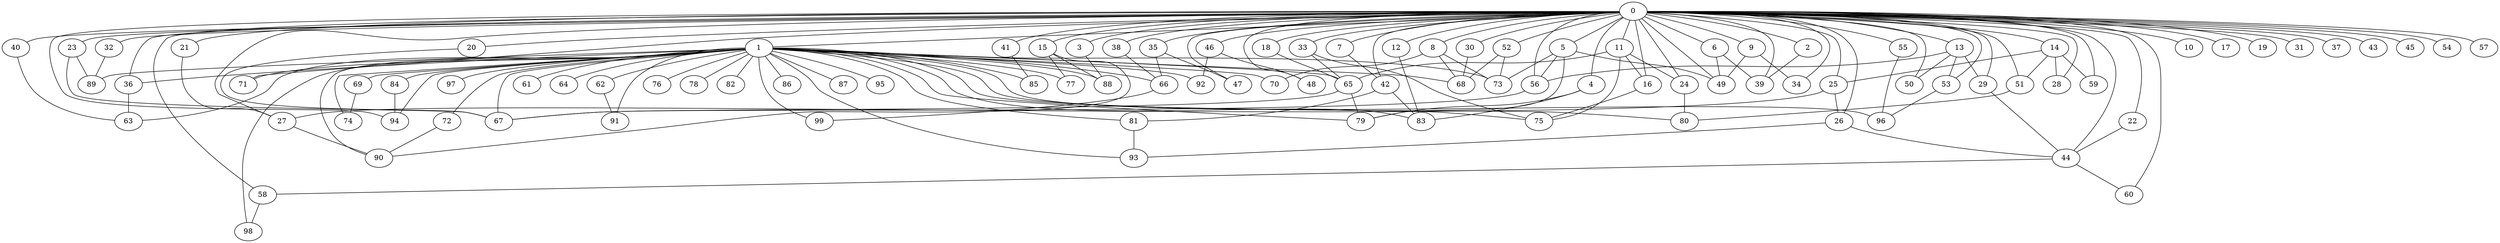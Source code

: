 
graph graphname {
    0 -- 1
0 -- 2
0 -- 3
0 -- 4
0 -- 5
0 -- 6
0 -- 7
0 -- 8
0 -- 9
0 -- 10
0 -- 11
0 -- 12
0 -- 13
0 -- 14
0 -- 15
0 -- 16
0 -- 17
0 -- 18
0 -- 19
0 -- 20
0 -- 21
0 -- 22
0 -- 23
0 -- 24
0 -- 25
0 -- 26
0 -- 27
0 -- 28
0 -- 29
0 -- 30
0 -- 31
0 -- 32
0 -- 33
0 -- 34
0 -- 35
0 -- 36
0 -- 37
0 -- 38
0 -- 39
0 -- 40
0 -- 41
0 -- 42
0 -- 43
0 -- 44
0 -- 45
0 -- 46
0 -- 47
0 -- 48
0 -- 49
0 -- 50
0 -- 51
0 -- 52
0 -- 53
0 -- 54
0 -- 55
0 -- 56
0 -- 57
0 -- 58
0 -- 59
0 -- 60
0 -- 94
0 -- 71
1 -- 61
1 -- 62
1 -- 63
1 -- 64
1 -- 65
1 -- 66
1 -- 67
1 -- 68
1 -- 69
1 -- 70
1 -- 71
1 -- 72
1 -- 73
1 -- 74
1 -- 75
1 -- 76
1 -- 77
1 -- 78
1 -- 79
1 -- 80
1 -- 81
1 -- 82
1 -- 83
1 -- 84
1 -- 85
1 -- 86
1 -- 87
1 -- 88
1 -- 89
1 -- 90
1 -- 91
1 -- 92
1 -- 93
1 -- 94
1 -- 95
1 -- 96
1 -- 97
1 -- 98
1 -- 99
1 -- 36
2 -- 39
3 -- 88
4 -- 79
4 -- 83
5 -- 73
5 -- 56
5 -- 49
5 -- 79
6 -- 39
6 -- 49
7 -- 42
8 -- 68
8 -- 73
8 -- 70
9 -- 34
9 -- 49
11 -- 16
11 -- 65
11 -- 24
11 -- 75
12 -- 83
13 -- 50
13 -- 29
13 -- 53
13 -- 56
14 -- 59
14 -- 28
14 -- 51
14 -- 25
15 -- 88
15 -- 77
15 -- 90
16 -- 75
18 -- 65
20 -- 67
21 -- 27
22 -- 44
23 -- 67
23 -- 89
24 -- 80
25 -- 27
25 -- 26
26 -- 44
26 -- 93
27 -- 90
29 -- 44
30 -- 68
32 -- 89
33 -- 65
33 -- 75
35 -- 47
35 -- 66
36 -- 63
38 -- 66
40 -- 63
41 -- 85
42 -- 83
42 -- 81
44 -- 60
44 -- 58
46 -- 92
46 -- 48
51 -- 80
52 -- 68
52 -- 73
53 -- 96
55 -- 96
56 -- 67
58 -- 98
62 -- 91
65 -- 67
65 -- 79
66 -- 99
69 -- 74
72 -- 90
81 -- 93
84 -- 94

}
